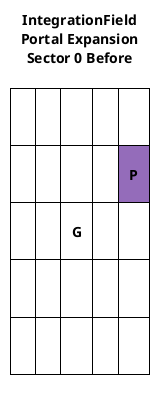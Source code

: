 @startuml int_field_portal_expand0before

title
IntegrationField
Portal Expansion
Sector 0 Before

|\n       \n|\n       \n|\n       \n|\n       \n|\n       \n|
|\n       \n|\n       \n|\n       \n|\n       \n|<#946cba>\n   P   \n|
|\n       \n|\n       \n|\n   G   \n|\n       \n|\n       \n|
|\n       \n|\n       \n|\n       \n|\n       \n|\n       \n|
|\n       \n|\n       \n|\n       \n|\n       \n|\n       \n|
end title
@enduml
